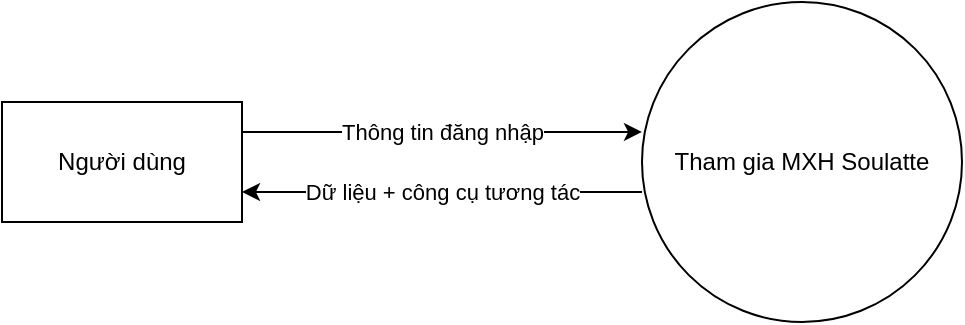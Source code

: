 <mxfile version="13.7.3" type="device"><diagram id="wu1lnDOQIX-K7J0e0UxV" name="Page-1"><mxGraphModel dx="1360" dy="862" grid="1" gridSize="10" guides="1" tooltips="1" connect="1" arrows="1" fold="1" page="1" pageScale="1" pageWidth="850" pageHeight="1100" math="0" shadow="0"><root><mxCell id="0"/><mxCell id="1" parent="0"/><mxCell id="X_oU8fuezbQMXe1OrnGO-1" value="Tham gia MXH Soulatte" style="ellipse;whiteSpace=wrap;html=1;aspect=fixed;" vertex="1" parent="1"><mxGeometry x="360" y="200" width="160" height="160" as="geometry"/></mxCell><mxCell id="X_oU8fuezbQMXe1OrnGO-3" value="Thông tin đăng nhập" style="edgeStyle=orthogonalEdgeStyle;rounded=0;orthogonalLoop=1;jettySize=auto;html=1;exitX=1;exitY=0.25;exitDx=0;exitDy=0;entryX=0;entryY=0.406;entryDx=0;entryDy=0;entryPerimeter=0;" edge="1" parent="1" source="X_oU8fuezbQMXe1OrnGO-2" target="X_oU8fuezbQMXe1OrnGO-1"><mxGeometry relative="1" as="geometry"/></mxCell><mxCell id="X_oU8fuezbQMXe1OrnGO-2" value="Người dùng" style="rounded=0;whiteSpace=wrap;html=1;" vertex="1" parent="1"><mxGeometry x="40" y="250" width="120" height="60" as="geometry"/></mxCell><mxCell id="X_oU8fuezbQMXe1OrnGO-4" value="Dữ liệu + công cụ tương tác" style="endArrow=classic;html=1;entryX=1;entryY=0.75;entryDx=0;entryDy=0;exitX=0;exitY=0.594;exitDx=0;exitDy=0;exitPerimeter=0;" edge="1" parent="1" source="X_oU8fuezbQMXe1OrnGO-1" target="X_oU8fuezbQMXe1OrnGO-2"><mxGeometry width="50" height="50" relative="1" as="geometry"><mxPoint x="400" y="470" as="sourcePoint"/><mxPoint x="450" y="420" as="targetPoint"/></mxGeometry></mxCell></root></mxGraphModel></diagram></mxfile>